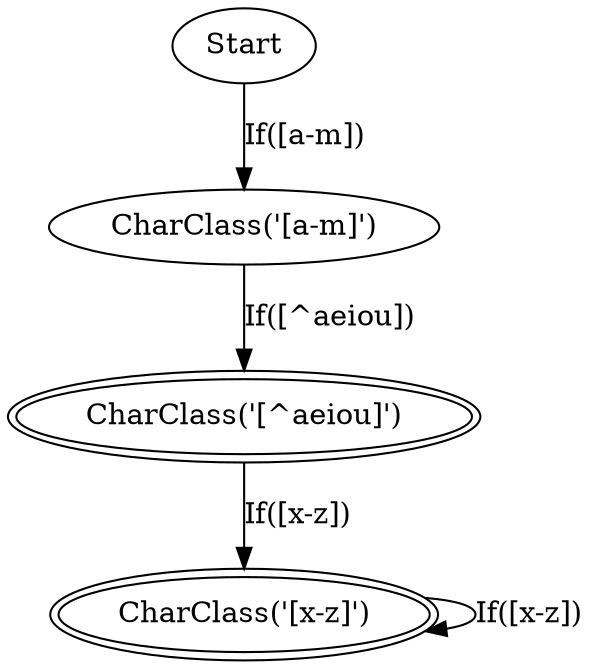 digraph FSM {
node0 [label="Start"];
node0 -> node1 [label="If([a-m])"];
node1 [label="CharClass('[a-m]')"];
node1 -> node2 [label="If([^aeiou])"];
node2 [label="CharClass('[^aeiou]')", peripheries=2];
node2 -> node3 [label="If([x-z])"];
node3 [label="CharClass('[x-z]')", peripheries=2];
node3 -> node3 [label="If([x-z])"];
}